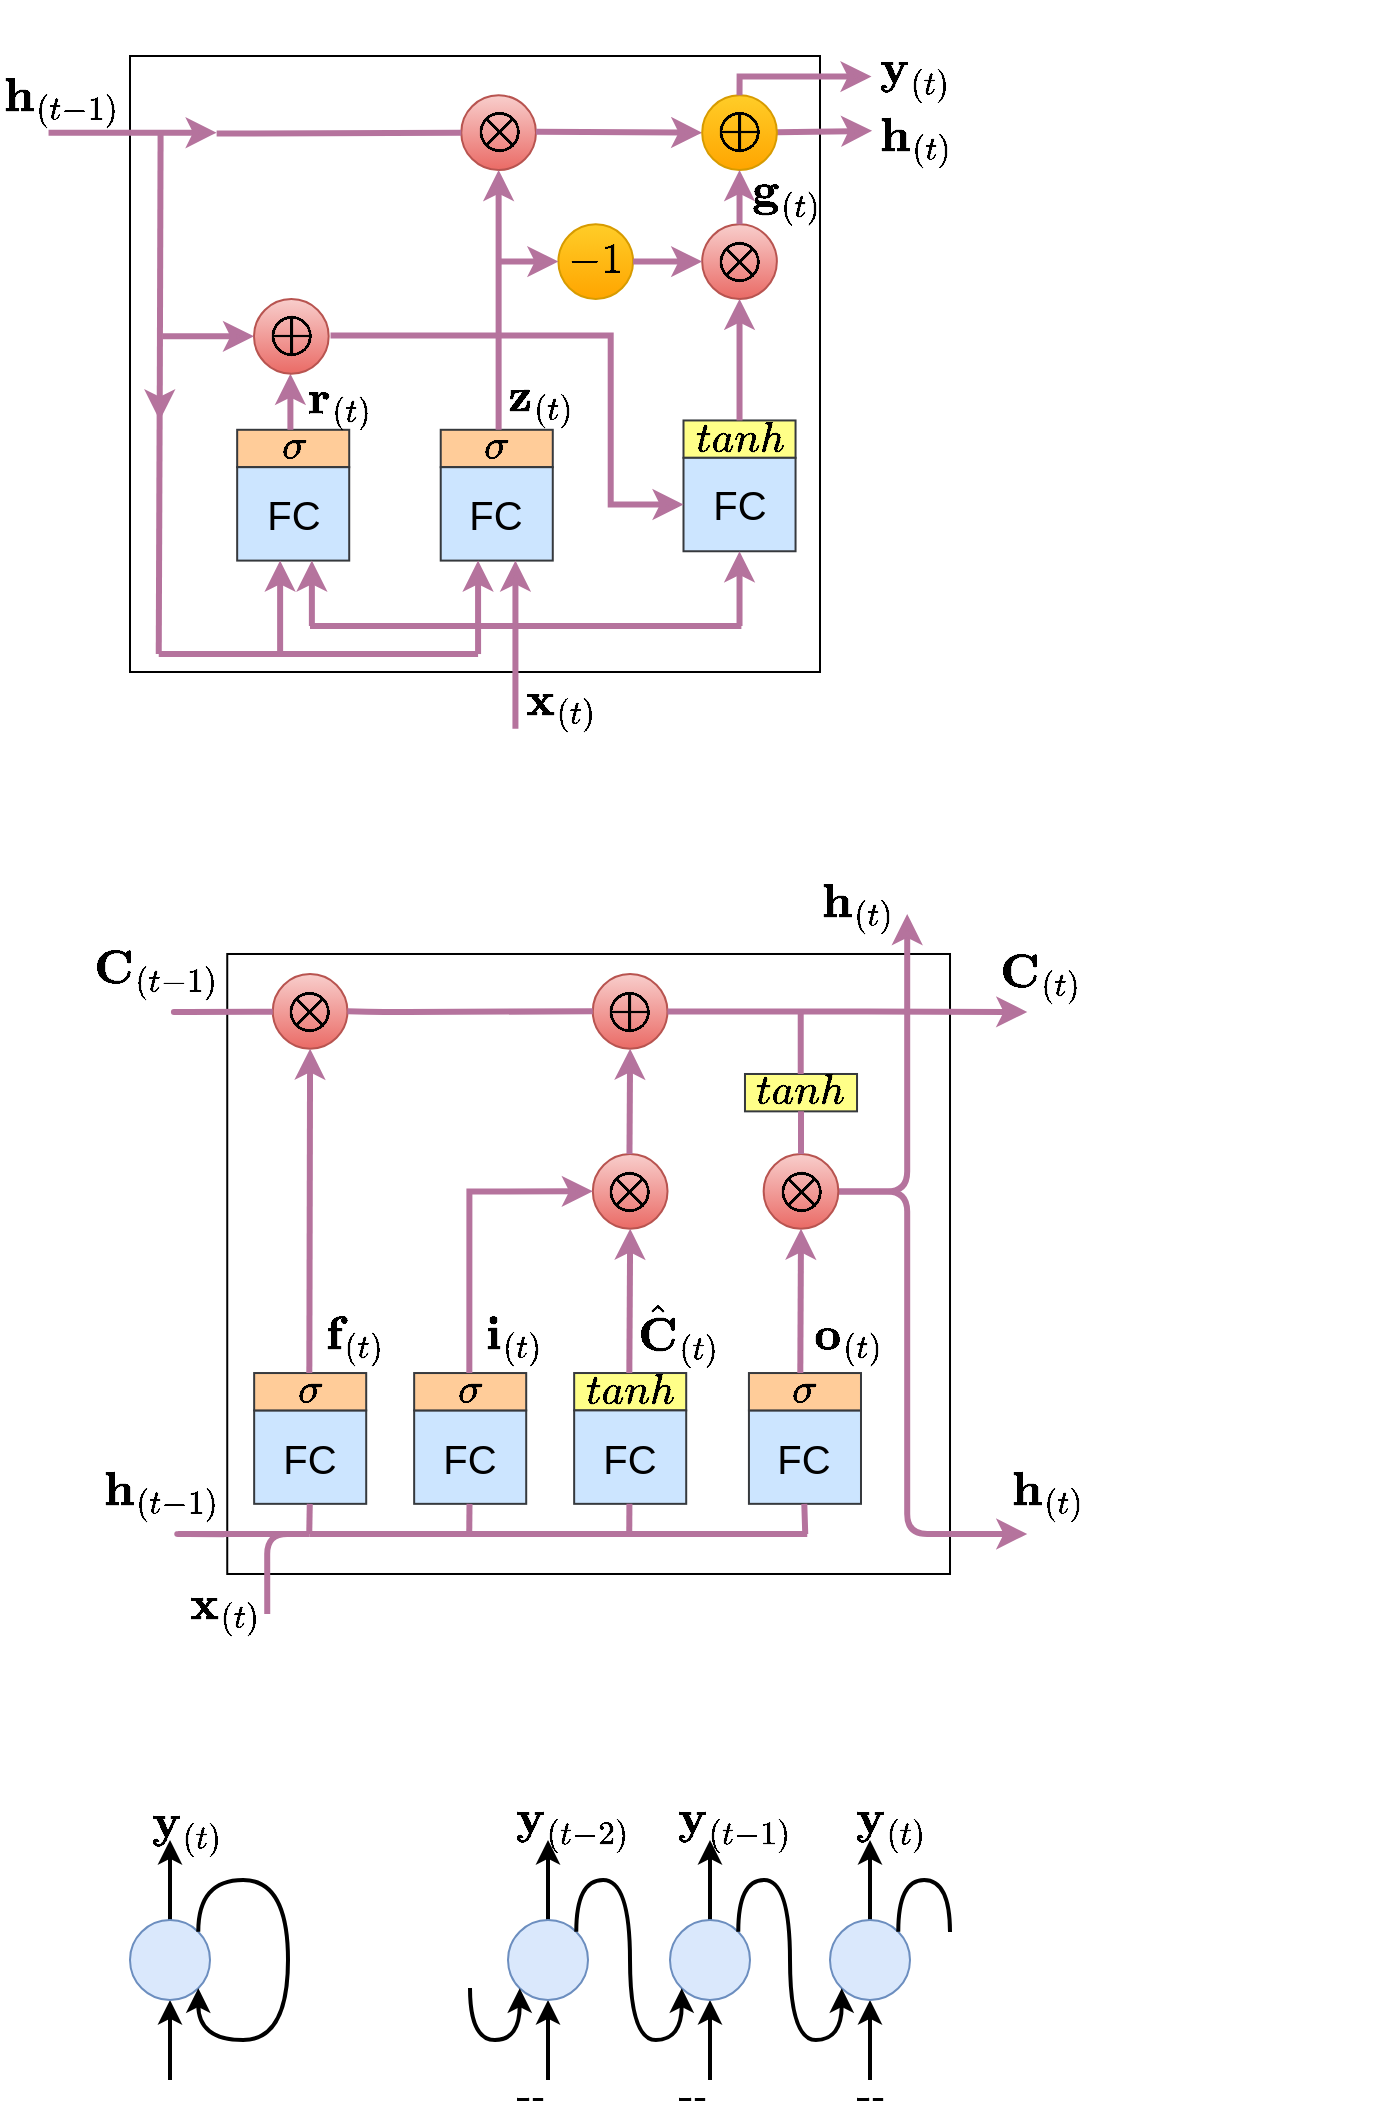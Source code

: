 <mxfile version="13.2.1" type="github">
  <diagram id="ed8038fc-ee7a-a30b-6c35-59c00f2fe141" name="Page-1">
    <mxGraphModel dx="1422" dy="794" grid="1" gridSize="10" guides="1" tooltips="1" connect="1" arrows="1" fold="1" page="1" pageScale="1" pageWidth="850" pageHeight="1400" background="#ffffff" math="1" shadow="0">
      <root>
        <mxCell id="0" />
        <mxCell id="1" parent="0" />
        <mxCell id="76" value="" style="group" parent="1" vertex="1" connectable="0">
          <mxGeometry x="5" width="606" height="370" as="geometry" />
        </mxCell>
        <mxCell id="75" value="" style="group" parent="76" vertex="1" connectable="0">
          <mxGeometry width="606" height="370" as="geometry" />
        </mxCell>
        <mxCell id="2" value="" style="rounded=0;whiteSpace=wrap;html=1;" parent="75" vertex="1">
          <mxGeometry x="65" y="28" width="345" height="308" as="geometry" />
        </mxCell>
        <mxCell id="3" value="&lt;font style=&quot;font-size: 18px&quot;&gt;$$-1$$&lt;/font&gt;" style="ellipse;whiteSpace=wrap;html=1;aspect=fixed;fillColor=#ffcd28;strokeColor=#d79b00;gradientColor=#ffa500;" parent="75" vertex="1">
          <mxGeometry x="279.19" y="112.121" width="37.35" height="37.35" as="geometry" />
        </mxCell>
        <mxCell id="4" value="" style="group" parent="75" vertex="1" connectable="0">
          <mxGeometry x="220.364" y="214.899" width="56.025" height="65.404" as="geometry" />
        </mxCell>
        <mxCell id="5" value="&lt;span&gt;&lt;font style=&quot;font-size: 18px&quot;&gt;$$\sigma$$&lt;/font&gt;&lt;/span&gt;" style="rounded=0;whiteSpace=wrap;html=1;fontSize=20;fillColor=#ffcc99;strokeColor=#36393d;" parent="4" vertex="1">
          <mxGeometry width="56.025" height="18.687" as="geometry" />
        </mxCell>
        <mxCell id="6" value="FC" style="rounded=0;whiteSpace=wrap;html=1;fontSize=20;fillColor=#cce5ff;strokeColor=#36393d;" parent="4" vertex="1">
          <mxGeometry y="18.687" width="56.025" height="46.717" as="geometry" />
        </mxCell>
        <mxCell id="7" value="" style="group" parent="75" vertex="1" connectable="0">
          <mxGeometry x="118.586" y="214.899" width="251.177" height="65.404" as="geometry" />
        </mxCell>
        <mxCell id="8" value="&lt;span&gt;&lt;font style=&quot;font-size: 18px&quot;&gt;$$\sigma$$&lt;/font&gt;&lt;/span&gt;" style="rounded=0;whiteSpace=wrap;html=1;fontSize=20;fillColor=#ffcc99;strokeColor=#36393d;" parent="7" vertex="1">
          <mxGeometry width="56.025" height="18.687" as="geometry" />
        </mxCell>
        <mxCell id="9" value="FC" style="rounded=0;whiteSpace=wrap;html=1;fontSize=20;fillColor=#cce5ff;strokeColor=#36393d;" parent="7" vertex="1">
          <mxGeometry y="18.687" width="56.025" height="46.717" as="geometry" />
        </mxCell>
        <mxCell id="28" value="" style="endArrow=classic;html=1;fontSize=20;strokeWidth=3;strokeColor=#B5739D;" parent="7" edge="1">
          <mxGeometry width="50" height="50" relative="1" as="geometry">
            <mxPoint x="26.612" as="sourcePoint" />
            <mxPoint x="26.612" y="-28.03" as="targetPoint" />
          </mxGeometry>
        </mxCell>
        <mxCell id="72" value="$$\textbf{r}_{(t)}$$" style="text;html=1;resizable=0;points=[];autosize=1;align=left;verticalAlign=top;spacingTop=-4;fontSize=20;" parent="7" vertex="1">
          <mxGeometry x="33.615" y="-49.52" width="230" height="30" as="geometry" />
        </mxCell>
        <mxCell id="10" value="$$\textbf{x}_{(t)}$$&lt;br&gt;" style="text;html=1;resizable=0;points=[];autosize=1;align=left;verticalAlign=top;spacingTop=-4;fontSize=20;" parent="75" vertex="1">
          <mxGeometry x="261.448" y="315.808" width="180" height="30" as="geometry" />
        </mxCell>
        <mxCell id="11" value="" style="group" parent="75" vertex="1" connectable="0">
          <mxGeometry x="341.75" y="210.227" width="56.025" height="65.404" as="geometry" />
        </mxCell>
        <mxCell id="12" value="&lt;font style=&quot;font-size: 18px&quot;&gt;&lt;span&gt;&lt;font style=&quot;font-size: 18px&quot;&gt;$$tanh$$&lt;/font&gt;&lt;/span&gt;&lt;/font&gt;" style="rounded=0;whiteSpace=wrap;html=1;fontSize=20;fillColor=#ffff88;strokeColor=#36393d;" parent="11" vertex="1">
          <mxGeometry width="56.025" height="18.687" as="geometry" />
        </mxCell>
        <mxCell id="13" value="FC" style="rounded=0;whiteSpace=wrap;html=1;fontSize=20;fillColor=#cce5ff;strokeColor=#36393d;" parent="11" vertex="1">
          <mxGeometry y="18.687" width="56.025" height="46.717" as="geometry" />
        </mxCell>
        <mxCell id="14" value="$$\textbf{h}_{(t-1)}$$&lt;br&gt;" style="text;html=1;resizable=0;points=[];autosize=1;align=left;verticalAlign=top;spacingTop=-4;fontSize=20;" parent="75" vertex="1">
          <mxGeometry y="14.015" width="200" height="30" as="geometry" />
        </mxCell>
        <mxCell id="15" value="$$\textbf{h}_{(t)}$$&lt;br&gt;" style="text;html=1;resizable=0;points=[];autosize=1;align=left;verticalAlign=top;spacingTop=-4;fontSize=20;" parent="75" vertex="1">
          <mxGeometry x="437.926" y="33.636" width="180" height="30" as="geometry" />
        </mxCell>
        <mxCell id="16" value="$$\textbf{y}_{(t)}$$&lt;br&gt;" style="text;html=1;resizable=0;points=[];autosize=1;align=left;verticalAlign=top;spacingTop=-4;fontSize=20;" parent="75" vertex="1">
          <mxGeometry x="437.926" width="180" height="30" as="geometry" />
        </mxCell>
        <mxCell id="17" value="" style="endArrow=classic;html=1;fontSize=20;strokeWidth=3;strokeColor=#B5739D;" parent="75" edge="1">
          <mxGeometry width="50" height="50" relative="1" as="geometry">
            <mxPoint x="239.039" y="327.02" as="sourcePoint" />
            <mxPoint x="239.039" y="280.303" as="targetPoint" />
          </mxGeometry>
        </mxCell>
        <mxCell id="18" value="" style="endArrow=classic;html=1;fontSize=20;strokeWidth=3;strokeColor=#B5739D;" parent="75" edge="1">
          <mxGeometry width="50" height="50" relative="1" as="geometry">
            <mxPoint x="257.713" y="364.394" as="sourcePoint" />
            <mxPoint x="257.713" y="280.303" as="targetPoint" />
          </mxGeometry>
        </mxCell>
        <mxCell id="20" value="" style="endArrow=none;html=1;fontSize=20;strokeWidth=3;strokeColor=#B5739D;endFill=0;" parent="75" edge="1">
          <mxGeometry width="50" height="50" relative="1" as="geometry">
            <mxPoint x="79.368" y="327.02" as="sourcePoint" />
            <mxPoint x="79.835" y="205.556" as="targetPoint" />
          </mxGeometry>
        </mxCell>
        <mxCell id="22" value="" style="endArrow=classic;html=1;fontSize=20;strokeWidth=3;strokeColor=#B5739D;" parent="75" edge="1">
          <mxGeometry width="50" height="50" relative="1" as="geometry">
            <mxPoint x="24.277" y="66.338" as="sourcePoint" />
            <mxPoint x="108.314" y="66.338" as="targetPoint" />
          </mxGeometry>
        </mxCell>
        <mxCell id="24" value="" style="endArrow=classic;html=1;fontSize=20;strokeWidth=3;strokeColor=#B5739D;" parent="75" edge="1">
          <mxGeometry width="50" height="50" relative="1" as="geometry">
            <mxPoint x="80.302" y="65.404" as="sourcePoint" />
            <mxPoint x="79.835" y="210.227" as="targetPoint" />
          </mxGeometry>
        </mxCell>
        <mxCell id="26" value="" style="endArrow=none;html=1;fontSize=20;strokeWidth=3;strokeColor=#B5739D;endFill=0;" parent="75" edge="1">
          <mxGeometry width="50" height="50" relative="1" as="geometry">
            <mxPoint x="239.039" y="327.02" as="sourcePoint" />
            <mxPoint x="79.368" y="327.02" as="targetPoint" />
          </mxGeometry>
        </mxCell>
        <mxCell id="29" value="$$\bigoplus$$" style="ellipse;whiteSpace=wrap;html=1;aspect=fixed;fillColor=#f8cecc;strokeColor=#b85450;gradientColor=#ea6b66;" parent="75" vertex="1">
          <mxGeometry x="126.989" y="149.495" width="37.35" height="37.35" as="geometry" />
        </mxCell>
        <mxCell id="30" value="$$\bigotimes$$" style="ellipse;whiteSpace=wrap;html=1;aspect=fixed;fillColor=#f8cecc;strokeColor=#b85450;gradientColor=#ea6b66;" parent="75" vertex="1">
          <mxGeometry x="230.635" y="47.652" width="37.35" height="37.35" as="geometry" />
        </mxCell>
        <mxCell id="31" value="" style="endArrow=none;html=1;fontSize=20;strokeWidth=3;strokeColor=#B5739D;endFill=0;exitX=0;exitY=0.5;" parent="75" source="30" edge="1">
          <mxGeometry width="50" height="50" relative="1" as="geometry">
            <mxPoint x="183.014" y="66.806" as="sourcePoint" />
            <mxPoint x="108.314" y="66.806" as="targetPoint" />
          </mxGeometry>
        </mxCell>
        <mxCell id="32" value="" style="endArrow=classic;html=1;fontSize=20;strokeWidth=3;strokeColor=#B5739D;entryX=0.5;entryY=1;" parent="75" target="30" edge="1">
          <mxGeometry width="50" height="50" relative="1" as="geometry">
            <mxPoint x="249.31" y="214.899" as="sourcePoint" />
            <mxPoint x="247.442" y="102.778" as="targetPoint" />
          </mxGeometry>
        </mxCell>
        <mxCell id="33" value="" style="endArrow=classic;html=1;fontSize=20;strokeWidth=3;strokeColor=#B5739D;entryX=0;entryY=0.5;" parent="75" target="34" edge="1">
          <mxGeometry width="50" height="50" relative="1" as="geometry">
            <mxPoint x="267.985" y="65.871" as="sourcePoint" />
            <mxPoint x="352.022" y="65.871" as="targetPoint" />
          </mxGeometry>
        </mxCell>
        <mxCell id="35" value="" style="endArrow=classic;html=1;fontSize=20;strokeWidth=3;strokeColor=#B5739D;" parent="75" edge="1">
          <mxGeometry width="50" height="50" relative="1" as="geometry">
            <mxPoint x="155.935" y="313.005" as="sourcePoint" />
            <mxPoint x="155.935" y="280.303" as="targetPoint" />
          </mxGeometry>
        </mxCell>
        <mxCell id="36" value="" style="endArrow=none;html=1;fontSize=20;strokeWidth=3;strokeColor=#B5739D;endFill=0;" parent="75" edge="1">
          <mxGeometry width="50" height="50" relative="1" as="geometry">
            <mxPoint x="257.713" y="313.005" as="sourcePoint" />
            <mxPoint x="155.002" y="313.005" as="targetPoint" />
          </mxGeometry>
        </mxCell>
        <mxCell id="37" value="" style="endArrow=classic;html=1;fontSize=20;strokeWidth=3;strokeColor=#B5739D;" parent="75" edge="1">
          <mxGeometry width="50" height="50" relative="1" as="geometry">
            <mxPoint x="140.062" y="327.02" as="sourcePoint" />
            <mxPoint x="140.062" y="280.303" as="targetPoint" />
          </mxGeometry>
        </mxCell>
        <mxCell id="38" value="$$\bigotimes$$" style="ellipse;whiteSpace=wrap;html=1;aspect=fixed;fillColor=#f8cecc;strokeColor=#b85450;gradientColor=#ea6b66;" parent="75" vertex="1">
          <mxGeometry x="351.088" y="112.121" width="37.35" height="37.35" as="geometry" />
        </mxCell>
        <mxCell id="39" value="" style="endArrow=classic;html=1;fontSize=20;strokeWidth=3;strokeColor=#B5739D;" parent="75" edge="1">
          <mxGeometry width="50" height="50" relative="1" as="geometry">
            <mxPoint x="316.539" y="130.808" as="sourcePoint" />
            <mxPoint x="351.088" y="130.808" as="targetPoint" />
          </mxGeometry>
        </mxCell>
        <mxCell id="40" value="" style="endArrow=classic;html=1;fontSize=20;strokeWidth=3;strokeColor=#B5739D;" parent="75" source="34" edge="1">
          <mxGeometry width="50" height="50" relative="1" as="geometry">
            <mxPoint x="388.438" y="65.404" as="sourcePoint" />
            <mxPoint x="436.059" y="65.404" as="targetPoint" />
          </mxGeometry>
        </mxCell>
        <mxCell id="41" value="" style="endArrow=classic;html=1;fontSize=20;strokeWidth=3;strokeColor=#B5739D;entryX=0;entryY=0.5;" parent="75" target="29" edge="1">
          <mxGeometry width="50" height="50" relative="1" as="geometry">
            <mxPoint x="81.236" y="168.182" as="sourcePoint" />
            <mxPoint x="165.273" y="148.561" as="targetPoint" />
          </mxGeometry>
        </mxCell>
        <mxCell id="57" value="" style="endArrow=classic;html=1;fontSize=20;strokeWidth=3;strokeColor=#B5739D;" parent="75" target="13" edge="1">
          <mxGeometry width="50" height="50" relative="1" as="geometry">
            <mxPoint x="369.763" y="313.005" as="sourcePoint" />
            <mxPoint x="369.763" y="214.899" as="targetPoint" />
          </mxGeometry>
        </mxCell>
        <mxCell id="58" value="" style="endArrow=none;html=1;fontSize=20;strokeWidth=3;strokeColor=#B5739D;endFill=0;" parent="75" edge="1">
          <mxGeometry width="50" height="50" relative="1" as="geometry">
            <mxPoint x="370.696" y="313.005" as="sourcePoint" />
            <mxPoint x="258.647" y="313.005" as="targetPoint" />
          </mxGeometry>
        </mxCell>
        <mxCell id="60" value="" style="endArrow=classic;html=1;fontSize=20;strokeWidth=3;strokeColor=#B5739D;entryX=0;entryY=0.5;rounded=0;edgeStyle=orthogonalEdgeStyle;" parent="75" target="13" edge="1">
          <mxGeometry width="50" height="50" relative="1" as="geometry">
            <mxPoint x="165.273" y="167.715" as="sourcePoint" />
            <mxPoint x="249.31" y="167.715" as="targetPoint" />
            <Array as="points">
              <mxPoint x="305.334" y="167.247" />
              <mxPoint x="305.334" y="252.273" />
            </Array>
          </mxGeometry>
        </mxCell>
        <mxCell id="34" value="$$\bigoplus$$" style="ellipse;whiteSpace=wrap;html=1;aspect=fixed;fillColor=#ffcd28;strokeColor=#d79b00;gradientColor=#ffa500;" parent="75" vertex="1">
          <mxGeometry x="351.088" y="47.652" width="37.35" height="37.35" as="geometry" />
        </mxCell>
        <mxCell id="62" value="" style="endArrow=classic;html=1;fontSize=20;strokeWidth=3;strokeColor=#B5739D;entryX=0;entryY=0.5;" parent="75" target="3" edge="1">
          <mxGeometry width="50" height="50" relative="1" as="geometry">
            <mxPoint x="248.376" y="130.808" as="sourcePoint" />
            <mxPoint x="276.388" y="130.808" as="targetPoint" />
          </mxGeometry>
        </mxCell>
        <mxCell id="67" value="" style="endArrow=classic;html=1;fontSize=20;strokeWidth=3;strokeColor=#B5739D;exitX=0.5;exitY=0;entryX=0.5;entryY=1;" parent="75" source="38" target="34" edge="1">
          <mxGeometry width="50" height="50" relative="1" as="geometry">
            <mxPoint x="368.829" y="112.121" as="sourcePoint" />
            <mxPoint x="368.829" y="74.747" as="targetPoint" />
          </mxGeometry>
        </mxCell>
        <mxCell id="64" value="" style="endArrow=classic;html=1;fontSize=20;strokeWidth=3;strokeColor=#B5739D;" parent="75" source="12" target="38" edge="1">
          <mxGeometry width="50" height="50" relative="1" as="geometry">
            <mxPoint x="369.763" y="148.561" as="sourcePoint" />
            <mxPoint x="369.763" y="115.859" as="targetPoint" />
          </mxGeometry>
        </mxCell>
        <mxCell id="71" value="" style="endArrow=classic;html=1;fontSize=20;strokeWidth=3;strokeColor=#B5739D;entryX=0;entryY=0.5;exitX=0.5;exitY=0;rounded=0;edgeStyle=orthogonalEdgeStyle;" parent="75" source="34" edge="1">
          <mxGeometry width="50" height="50" relative="1" as="geometry">
            <mxPoint x="352.955" y="37.841" as="sourcePoint" />
            <mxPoint x="435.747" y="38.308" as="targetPoint" />
            <Array as="points">
              <mxPoint x="369.763" y="38.308" />
            </Array>
          </mxGeometry>
        </mxCell>
        <mxCell id="73" value="$$\textbf{z}_{(t)}$$" style="text;html=1;resizable=0;points=[];autosize=1;align=left;verticalAlign=top;spacingTop=-4;fontSize=20;" parent="75" vertex="1">
          <mxGeometry x="252.111" y="164.444" width="230" height="30" as="geometry" />
        </mxCell>
        <mxCell id="74" value="$$\textbf{g}_{(t)}$$" style="text;html=1;resizable=0;points=[];autosize=1;align=left;verticalAlign=top;spacingTop=-4;fontSize=20;" parent="75" vertex="1">
          <mxGeometry x="374.1" y="61.141" width="230" height="30" as="geometry" />
        </mxCell>
        <mxCell id="Cc3evh5sIqs1l-FXxDVZ-203" value="" style="group" parent="1" vertex="1" connectable="0">
          <mxGeometry x="50.005" y="419.996" width="652.61" height="378.002" as="geometry" />
        </mxCell>
        <mxCell id="Cc3evh5sIqs1l-FXxDVZ-169" value="" style="rounded=0;whiteSpace=wrap;html=1;" parent="Cc3evh5sIqs1l-FXxDVZ-203" vertex="1">
          <mxGeometry x="68.62" y="57" width="361.38" height="310" as="geometry" />
        </mxCell>
        <mxCell id="Cc3evh5sIqs1l-FXxDVZ-133" value="FC" style="rounded=0;whiteSpace=wrap;html=1;fontSize=20;fillColor=#cce5ff;strokeColor=#36393d;" parent="Cc3evh5sIqs1l-FXxDVZ-203" vertex="1">
          <mxGeometry x="162.075" y="285.211" width="56.025" height="46.717" as="geometry" />
        </mxCell>
        <mxCell id="Cc3evh5sIqs1l-FXxDVZ-134" value="$$\textbf{i}_{(t)}$$" style="text;html=1;resizable=0;points=[];autosize=1;align=left;verticalAlign=top;spacingTop=-4;fontSize=20;" parent="Cc3evh5sIqs1l-FXxDVZ-203" vertex="1">
          <mxGeometry x="195.69" y="213.004" width="180" height="30" as="geometry" />
        </mxCell>
        <mxCell id="Cc3evh5sIqs1l-FXxDVZ-135" value="&lt;span&gt;&lt;font style=&quot;font-size: 18px&quot;&gt;$$\sigma$$&lt;/font&gt;&lt;/span&gt;" style="rounded=0;whiteSpace=wrap;html=1;fontSize=20;fillColor=#ffcc99;strokeColor=#36393d;" parent="Cc3evh5sIqs1l-FXxDVZ-203" vertex="1">
          <mxGeometry x="162.075" y="266.524" width="56.025" height="18.687" as="geometry" />
        </mxCell>
        <mxCell id="Cc3evh5sIqs1l-FXxDVZ-144" value="&lt;div&gt;$$\hat{\mathbf{C}}_{(t)}$$&lt;/div&gt;" style="text;html=1;resizable=0;points=[];autosize=1;align=left;verticalAlign=top;spacingTop=-4;fontSize=20;" parent="Cc3evh5sIqs1l-FXxDVZ-203" vertex="1">
          <mxGeometry x="271.91" y="207.004" width="240" height="30" as="geometry" />
        </mxCell>
        <mxCell id="Cc3evh5sIqs1l-FXxDVZ-150" value="$$\bigotimes$$" style="ellipse;whiteSpace=wrap;html=1;aspect=fixed;fillColor=#f8cecc;strokeColor=#b85450;gradientColor=#ea6b66;" parent="Cc3evh5sIqs1l-FXxDVZ-203" vertex="1">
          <mxGeometry x="251.41" y="157.005" width="37.35" height="37.35" as="geometry" />
        </mxCell>
        <mxCell id="Cc3evh5sIqs1l-FXxDVZ-151" value="$$\bigotimes$$" style="ellipse;whiteSpace=wrap;html=1;aspect=fixed;fillColor=#f8cecc;strokeColor=#b85450;gradientColor=#ea6b66;" parent="Cc3evh5sIqs1l-FXxDVZ-203" vertex="1">
          <mxGeometry x="91.37" y="67.005" width="37.35" height="37.35" as="geometry" />
        </mxCell>
        <mxCell id="Cc3evh5sIqs1l-FXxDVZ-190" style="edgeStyle=orthogonalEdgeStyle;rounded=1;orthogonalLoop=1;jettySize=auto;html=1;endArrow=classic;endFill=1;strokeColor=#B5739D;strokeWidth=3;" parent="Cc3evh5sIqs1l-FXxDVZ-203" source="Cc3evh5sIqs1l-FXxDVZ-152" edge="1">
          <mxGeometry relative="1" as="geometry">
            <mxPoint x="408.615" y="37.004" as="targetPoint" />
            <Array as="points">
              <mxPoint x="408.615" y="176.004" />
              <mxPoint x="408.615" y="37.004" />
            </Array>
          </mxGeometry>
        </mxCell>
        <mxCell id="Cc3evh5sIqs1l-FXxDVZ-193" style="edgeStyle=orthogonalEdgeStyle;rounded=1;orthogonalLoop=1;jettySize=auto;html=1;endArrow=classic;endFill=1;strokeColor=#B5739D;strokeWidth=3;" parent="Cc3evh5sIqs1l-FXxDVZ-203" source="Cc3evh5sIqs1l-FXxDVZ-152" edge="1">
          <mxGeometry relative="1" as="geometry">
            <mxPoint x="468.615" y="347.004" as="targetPoint" />
            <Array as="points">
              <mxPoint x="408.615" y="176.004" />
              <mxPoint x="408.615" y="347.004" />
            </Array>
          </mxGeometry>
        </mxCell>
        <mxCell id="Cc3evh5sIqs1l-FXxDVZ-152" value="$$\bigotimes$$" style="ellipse;whiteSpace=wrap;html=1;aspect=fixed;fillColor=#f8cecc;strokeColor=#b85450;gradientColor=#ea6b66;" parent="Cc3evh5sIqs1l-FXxDVZ-203" vertex="1">
          <mxGeometry x="336.82" y="157.005" width="37.35" height="37.35" as="geometry" />
        </mxCell>
        <mxCell id="Cc3evh5sIqs1l-FXxDVZ-126" value="FC" style="rounded=0;whiteSpace=wrap;html=1;fontSize=20;fillColor=#cce5ff;strokeColor=#36393d;" parent="Cc3evh5sIqs1l-FXxDVZ-203" vertex="1">
          <mxGeometry x="82.075" y="285.211" width="56.025" height="46.717" as="geometry" />
        </mxCell>
        <mxCell id="Cc3evh5sIqs1l-FXxDVZ-127" value="$$\textbf{f}_{(t)}$$" style="text;html=1;resizable=0;points=[];autosize=1;align=left;verticalAlign=top;spacingTop=-4;fontSize=20;" parent="Cc3evh5sIqs1l-FXxDVZ-203" vertex="1">
          <mxGeometry x="115.69" y="213.004" width="180" height="30" as="geometry" />
        </mxCell>
        <mxCell id="Cc3evh5sIqs1l-FXxDVZ-128" value="&lt;span&gt;&lt;font style=&quot;font-size: 18px&quot;&gt;$$\sigma$$&lt;/font&gt;&lt;/span&gt;" style="rounded=0;whiteSpace=wrap;html=1;fontSize=20;fillColor=#ffcc99;strokeColor=#36393d;" parent="Cc3evh5sIqs1l-FXxDVZ-203" vertex="1">
          <mxGeometry x="82.075" y="266.524" width="56.025" height="18.687" as="geometry" />
        </mxCell>
        <mxCell id="Cc3evh5sIqs1l-FXxDVZ-137" value="&lt;font style=&quot;font-size: 18px&quot;&gt;&lt;span&gt;&lt;font style=&quot;font-size: 18px&quot;&gt;$$tanh$$&lt;/font&gt;&lt;/span&gt;&lt;/font&gt;" style="rounded=0;whiteSpace=wrap;html=1;fontSize=20;fillColor=#ffff88;strokeColor=#36393d;" parent="Cc3evh5sIqs1l-FXxDVZ-203" vertex="1">
          <mxGeometry x="242.076" y="266.521" width="56.025" height="18.687" as="geometry" />
        </mxCell>
        <mxCell id="Cc3evh5sIqs1l-FXxDVZ-138" value="FC" style="rounded=0;whiteSpace=wrap;html=1;fontSize=20;fillColor=#cce5ff;strokeColor=#36393d;" parent="Cc3evh5sIqs1l-FXxDVZ-203" vertex="1">
          <mxGeometry x="242.076" y="285.208" width="56.025" height="46.717" as="geometry" />
        </mxCell>
        <mxCell id="Cc3evh5sIqs1l-FXxDVZ-147" value="FC" style="rounded=0;whiteSpace=wrap;html=1;fontSize=20;fillColor=#cce5ff;strokeColor=#36393d;" parent="Cc3evh5sIqs1l-FXxDVZ-203" vertex="1">
          <mxGeometry x="329.465" y="285.211" width="56.025" height="46.717" as="geometry" />
        </mxCell>
        <mxCell id="Cc3evh5sIqs1l-FXxDVZ-148" value="&lt;span&gt;&lt;font style=&quot;font-size: 18px&quot;&gt;$$\sigma$$&lt;/font&gt;&lt;/span&gt;" style="rounded=0;whiteSpace=wrap;html=1;fontSize=20;fillColor=#ffcc99;strokeColor=#36393d;" parent="Cc3evh5sIqs1l-FXxDVZ-203" vertex="1">
          <mxGeometry x="329.465" y="266.524" width="56.025" height="18.687" as="geometry" />
        </mxCell>
        <mxCell id="Cc3evh5sIqs1l-FXxDVZ-149" value="$$\textbf{o}_{(t)}$$" style="text;html=1;resizable=0;points=[];autosize=1;align=left;verticalAlign=top;spacingTop=-4;fontSize=20;" parent="Cc3evh5sIqs1l-FXxDVZ-203" vertex="1">
          <mxGeometry x="359.62" y="213.004" width="180" height="30" as="geometry" />
        </mxCell>
        <mxCell id="Cc3evh5sIqs1l-FXxDVZ-154" value="" style="endArrow=none;html=1;fontSize=20;strokeWidth=3;strokeColor=#B5739D;endFill=0;" parent="Cc3evh5sIqs1l-FXxDVZ-203" edge="1">
          <mxGeometry width="50" height="50" relative="1" as="geometry">
            <mxPoint x="358.615" y="347.004" as="sourcePoint" />
            <mxPoint x="109.885" y="347.004" as="targetPoint" />
          </mxGeometry>
        </mxCell>
        <mxCell id="Cc3evh5sIqs1l-FXxDVZ-158" value="" style="endArrow=classic;html=1;fontSize=20;strokeWidth=3;strokeColor=#B5739D;" parent="Cc3evh5sIqs1l-FXxDVZ-203" target="Cc3evh5sIqs1l-FXxDVZ-151" edge="1">
          <mxGeometry width="50" height="50" relative="1" as="geometry">
            <mxPoint x="109.667" y="266.524" as="sourcePoint" />
            <mxPoint x="109.667" y="219.807" as="targetPoint" />
          </mxGeometry>
        </mxCell>
        <mxCell id="Cc3evh5sIqs1l-FXxDVZ-159" value="" style="endArrow=classic;html=1;fontSize=20;strokeWidth=3;strokeColor=#B5739D;entryX=0;entryY=0.5;entryDx=0;entryDy=0;edgeStyle=orthogonalEdgeStyle;rounded=0;" parent="Cc3evh5sIqs1l-FXxDVZ-203" target="Cc3evh5sIqs1l-FXxDVZ-150" edge="1">
          <mxGeometry width="50" height="50" relative="1" as="geometry">
            <mxPoint x="189.667" y="266.524" as="sourcePoint" />
            <mxPoint x="189.667" y="219.807" as="targetPoint" />
            <Array as="points">
              <mxPoint x="190.075" y="176.004" />
            </Array>
          </mxGeometry>
        </mxCell>
        <mxCell id="Cc3evh5sIqs1l-FXxDVZ-160" value="" style="endArrow=none;html=1;fontSize=20;strokeWidth=3;strokeColor=#B5739D;edgeStyle=orthogonalEdgeStyle;endFill=0;" parent="Cc3evh5sIqs1l-FXxDVZ-203" edge="1">
          <mxGeometry width="50" height="50" relative="1" as="geometry">
            <mxPoint x="88.615" y="387.004" as="sourcePoint" />
            <mxPoint x="108.615" y="347.004" as="targetPoint" />
            <Array as="points">
              <mxPoint x="88.615" y="347.004" />
            </Array>
          </mxGeometry>
        </mxCell>
        <mxCell id="Cc3evh5sIqs1l-FXxDVZ-161" value="" style="endArrow=classic;html=1;fontSize=20;strokeWidth=3;strokeColor=#B5739D;entryX=0.5;entryY=1;entryDx=0;entryDy=0;" parent="Cc3evh5sIqs1l-FXxDVZ-203" target="Cc3evh5sIqs1l-FXxDVZ-152" edge="1">
          <mxGeometry width="50" height="50" relative="1" as="geometry">
            <mxPoint x="355.147" y="266.524" as="sourcePoint" />
            <mxPoint x="355.147" y="219.807" as="targetPoint" />
          </mxGeometry>
        </mxCell>
        <mxCell id="Cc3evh5sIqs1l-FXxDVZ-162" value="" style="endArrow=classic;html=1;fontSize=20;strokeWidth=3;strokeColor=#B5739D;entryX=0.5;entryY=1;entryDx=0;entryDy=0;" parent="Cc3evh5sIqs1l-FXxDVZ-203" target="Cc3evh5sIqs1l-FXxDVZ-150" edge="1">
          <mxGeometry width="50" height="50" relative="1" as="geometry">
            <mxPoint x="269.667" y="266.524" as="sourcePoint" />
            <mxPoint x="269.667" y="219.807" as="targetPoint" />
          </mxGeometry>
        </mxCell>
        <mxCell id="Cc3evh5sIqs1l-FXxDVZ-164" value="$$\bigoplus$$" style="ellipse;whiteSpace=wrap;html=1;aspect=fixed;fillColor=#f8cecc;strokeColor=#b85450;gradientColor=#ea6b66;" parent="Cc3evh5sIqs1l-FXxDVZ-203" vertex="1">
          <mxGeometry x="251.374" y="67.009" width="37.35" height="37.35" as="geometry" />
        </mxCell>
        <mxCell id="Cc3evh5sIqs1l-FXxDVZ-165" value="" style="endArrow=classic;html=1;fontSize=20;strokeWidth=3;strokeColor=#B5739D;" parent="Cc3evh5sIqs1l-FXxDVZ-203" target="Cc3evh5sIqs1l-FXxDVZ-164" edge="1">
          <mxGeometry width="50" height="50" relative="1" as="geometry">
            <mxPoint x="269.737" y="157.004" as="sourcePoint" />
            <mxPoint x="270.075" y="127.004" as="targetPoint" />
          </mxGeometry>
        </mxCell>
        <mxCell id="Cc3evh5sIqs1l-FXxDVZ-166" value="&lt;font style=&quot;font-size: 18px&quot;&gt;&lt;span&gt;&lt;font style=&quot;font-size: 18px&quot;&gt;$$tanh$$&lt;/font&gt;&lt;/span&gt;&lt;/font&gt;" style="rounded=0;whiteSpace=wrap;html=1;fontSize=20;fillColor=#ffff88;strokeColor=#36393d;" parent="Cc3evh5sIqs1l-FXxDVZ-203" vertex="1">
          <mxGeometry x="327.486" y="117.001" width="56.025" height="18.687" as="geometry" />
        </mxCell>
        <mxCell id="Cc3evh5sIqs1l-FXxDVZ-168" value="" style="endArrow=none;html=1;fontSize=20;strokeWidth=3;strokeColor=#B5739D;endFill=0;" parent="Cc3evh5sIqs1l-FXxDVZ-203" edge="1">
          <mxGeometry width="50" height="50" relative="1" as="geometry">
            <mxPoint x="48.615" y="86.004" as="sourcePoint" />
            <mxPoint x="91.365" y="85.884" as="targetPoint" />
            <Array as="points">
              <mxPoint x="38.615" y="86.004" />
            </Array>
          </mxGeometry>
        </mxCell>
        <mxCell id="Cc3evh5sIqs1l-FXxDVZ-170" value="" style="endArrow=none;html=1;fontSize=20;strokeWidth=3;strokeColor=#B5739D;endFill=0;" parent="Cc3evh5sIqs1l-FXxDVZ-203" edge="1">
          <mxGeometry width="50" height="50" relative="1" as="geometry">
            <mxPoint x="109.615" y="347.004" as="sourcePoint" />
            <mxPoint x="109.887" y="331.927" as="targetPoint" />
          </mxGeometry>
        </mxCell>
        <mxCell id="Cc3evh5sIqs1l-FXxDVZ-171" value="" style="endArrow=none;html=1;fontSize=20;strokeWidth=3;strokeColor=#B5739D;endFill=0;" parent="Cc3evh5sIqs1l-FXxDVZ-203" edge="1">
          <mxGeometry width="50" height="50" relative="1" as="geometry">
            <mxPoint x="189.615" y="347.004" as="sourcePoint" />
            <mxPoint x="189.747" y="331.927" as="targetPoint" />
          </mxGeometry>
        </mxCell>
        <mxCell id="Cc3evh5sIqs1l-FXxDVZ-172" value="" style="endArrow=none;html=1;fontSize=20;strokeWidth=3;strokeColor=#B5739D;endFill=0;" parent="Cc3evh5sIqs1l-FXxDVZ-203" edge="1">
          <mxGeometry width="50" height="50" relative="1" as="geometry">
            <mxPoint x="269.615" y="347.004" as="sourcePoint" />
            <mxPoint x="269.707" y="331.927" as="targetPoint" />
          </mxGeometry>
        </mxCell>
        <mxCell id="Cc3evh5sIqs1l-FXxDVZ-173" value="" style="endArrow=none;html=1;fontSize=20;strokeWidth=3;strokeColor=#B5739D;endFill=0;" parent="Cc3evh5sIqs1l-FXxDVZ-203" edge="1">
          <mxGeometry width="50" height="50" relative="1" as="geometry">
            <mxPoint x="357.615" y="347.004" as="sourcePoint" />
            <mxPoint x="357.137" y="331.927" as="targetPoint" />
          </mxGeometry>
        </mxCell>
        <mxCell id="Cc3evh5sIqs1l-FXxDVZ-174" value="" style="endArrow=none;html=1;fontSize=20;strokeWidth=3;strokeColor=#B5739D;endFill=0;" parent="Cc3evh5sIqs1l-FXxDVZ-203" edge="1">
          <mxGeometry width="50" height="50" relative="1" as="geometry">
            <mxPoint x="67.135" y="347.124" as="sourcePoint" />
            <mxPoint x="109.885" y="347.004" as="targetPoint" />
            <Array as="points">
              <mxPoint x="38.615" y="347.004" />
            </Array>
          </mxGeometry>
        </mxCell>
        <mxCell id="Cc3evh5sIqs1l-FXxDVZ-175" value="" style="endArrow=none;html=1;fontSize=20;strokeWidth=3;strokeColor=#B5739D;endFill=0;entryX=0;entryY=0.5;entryDx=0;entryDy=0;exitX=1;exitY=0.5;exitDx=0;exitDy=0;" parent="Cc3evh5sIqs1l-FXxDVZ-203" source="Cc3evh5sIqs1l-FXxDVZ-151" target="Cc3evh5sIqs1l-FXxDVZ-164" edge="1">
          <mxGeometry width="50" height="50" relative="1" as="geometry">
            <mxPoint x="155.615" y="86.004" as="sourcePoint" />
            <mxPoint x="198.295" y="85.344" as="targetPoint" />
            <Array as="points">
              <mxPoint x="148.615" y="86.004" />
            </Array>
          </mxGeometry>
        </mxCell>
        <mxCell id="Cc3evh5sIqs1l-FXxDVZ-177" value="" style="endArrow=none;html=1;fontSize=20;strokeWidth=3;strokeColor=#B5739D;endFill=0;entryX=0.5;entryY=1;entryDx=0;entryDy=0;" parent="Cc3evh5sIqs1l-FXxDVZ-203" source="Cc3evh5sIqs1l-FXxDVZ-152" target="Cc3evh5sIqs1l-FXxDVZ-166" edge="1">
          <mxGeometry width="50" height="50" relative="1" as="geometry">
            <mxPoint x="355.355" y="157.004" as="sourcePoint" />
            <mxPoint x="355.447" y="141.927" as="targetPoint" />
          </mxGeometry>
        </mxCell>
        <mxCell id="Cc3evh5sIqs1l-FXxDVZ-178" value="" style="endArrow=none;html=1;fontSize=20;strokeWidth=3;strokeColor=#B5739D;endFill=0;" parent="Cc3evh5sIqs1l-FXxDVZ-203" edge="1">
          <mxGeometry width="50" height="50" relative="1" as="geometry">
            <mxPoint x="355.355" y="117.004" as="sourcePoint" />
            <mxPoint x="355.355" y="87.004" as="targetPoint" />
          </mxGeometry>
        </mxCell>
        <mxCell id="Cc3evh5sIqs1l-FXxDVZ-192" style="edgeStyle=orthogonalEdgeStyle;rounded=1;orthogonalLoop=1;jettySize=auto;html=1;endArrow=classic;endFill=1;strokeColor=#B5739D;strokeWidth=3;" parent="Cc3evh5sIqs1l-FXxDVZ-203" source="Cc3evh5sIqs1l-FXxDVZ-164" edge="1">
          <mxGeometry relative="1" as="geometry">
            <mxPoint x="468.615" y="86.004" as="targetPoint" />
          </mxGeometry>
        </mxCell>
        <mxCell id="Cc3evh5sIqs1l-FXxDVZ-197" value="&lt;div&gt;$$\mathbf{C}_{(t-1)}$$&lt;/div&gt;" style="text;html=1;resizable=0;points=[];autosize=1;align=left;verticalAlign=top;spacingTop=-4;fontSize=20;" parent="Cc3evh5sIqs1l-FXxDVZ-203" vertex="1">
          <mxGeometry y="30.004" width="210" height="30" as="geometry" />
        </mxCell>
        <mxCell id="Cc3evh5sIqs1l-FXxDVZ-198" value="$$\textbf{h}_{(t-1)}$$&lt;br&gt;" style="text;html=1;resizable=0;points=[];autosize=1;align=left;verticalAlign=top;spacingTop=-4;fontSize=20;" parent="Cc3evh5sIqs1l-FXxDVZ-203" vertex="1">
          <mxGeometry x="4.995" y="291.209" width="200" height="30" as="geometry" />
        </mxCell>
        <mxCell id="Cc3evh5sIqs1l-FXxDVZ-199" value="$$\textbf{x}_{(t)}$$&lt;br&gt;" style="text;html=1;resizable=0;points=[];autosize=1;align=left;verticalAlign=top;spacingTop=-4;fontSize=20;" parent="Cc3evh5sIqs1l-FXxDVZ-203" vertex="1">
          <mxGeometry x="47.734" y="348.002" width="180" height="30" as="geometry" />
        </mxCell>
        <mxCell id="Cc3evh5sIqs1l-FXxDVZ-200" value="$$\textbf{h}_{(t)}$$&lt;br&gt;" style="text;html=1;resizable=0;points=[];autosize=1;align=left;verticalAlign=top;spacingTop=-4;fontSize=20;" parent="Cc3evh5sIqs1l-FXxDVZ-203" vertex="1">
          <mxGeometry x="363.641" y="-3" width="180" height="30" as="geometry" />
        </mxCell>
        <mxCell id="Cc3evh5sIqs1l-FXxDVZ-201" value="$$\textbf{h}_{(t)}$$&lt;br&gt;" style="text;html=1;resizable=0;points=[];autosize=1;align=left;verticalAlign=top;spacingTop=-4;fontSize=20;" parent="Cc3evh5sIqs1l-FXxDVZ-203" vertex="1">
          <mxGeometry x="458.611" y="291.21" width="180" height="30" as="geometry" />
        </mxCell>
        <mxCell id="Cc3evh5sIqs1l-FXxDVZ-202" value="&lt;div&gt;$$\mathbf{C}_{(t)}$$&lt;/div&gt;" style="text;html=1;resizable=0;points=[];autosize=1;align=left;verticalAlign=top;spacingTop=-4;fontSize=20;" parent="Cc3evh5sIqs1l-FXxDVZ-203" vertex="1">
          <mxGeometry x="452.61" y="32.004" width="200" height="30" as="geometry" />
        </mxCell>
        <mxCell id="OS7xf-LwyFkZB2C70pop-106" value="" style="group" vertex="1" connectable="0" parent="1">
          <mxGeometry x="240" y="874.998" width="370.998" height="173" as="geometry" />
        </mxCell>
        <mxCell id="OS7xf-LwyFkZB2C70pop-85" style="edgeStyle=orthogonalEdgeStyle;rounded=0;orthogonalLoop=1;jettySize=auto;html=1;strokeWidth=2;" edge="1" source="OS7xf-LwyFkZB2C70pop-87" parent="OS7xf-LwyFkZB2C70pop-106">
          <mxGeometry relative="1" as="geometry">
            <mxPoint x="39" y="45.002" as="targetPoint" />
          </mxGeometry>
        </mxCell>
        <mxCell id="OS7xf-LwyFkZB2C70pop-86" style="edgeStyle=orthogonalEdgeStyle;rounded=0;orthogonalLoop=1;jettySize=auto;html=1;exitX=0.5;exitY=1;exitDx=0;exitDy=0;strokeWidth=2;startArrow=classic;startFill=1;endArrow=none;endFill=0;" edge="1" source="OS7xf-LwyFkZB2C70pop-87" parent="OS7xf-LwyFkZB2C70pop-106">
          <mxGeometry relative="1" as="geometry">
            <mxPoint x="39" y="165.002" as="targetPoint" />
          </mxGeometry>
        </mxCell>
        <mxCell id="OS7xf-LwyFkZB2C70pop-87" value="" style="ellipse;whiteSpace=wrap;html=1;aspect=fixed;fillColor=#dae8fc;strokeColor=#6c8ebf;" vertex="1" parent="OS7xf-LwyFkZB2C70pop-106">
          <mxGeometry x="19" y="85.002" width="40" height="40" as="geometry" />
        </mxCell>
        <mxCell id="OS7xf-LwyFkZB2C70pop-88" value="$$\textbf{x}_{(t-2)}$$" style="text;html=1;resizable=0;points=[];autosize=1;align=left;verticalAlign=top;spacingTop=-4;fontSize=20;" vertex="1" parent="OS7xf-LwyFkZB2C70pop-106">
          <mxGeometry x="20.998" y="143" width="200" height="30" as="geometry" />
        </mxCell>
        <mxCell id="OS7xf-LwyFkZB2C70pop-89" value="$$\textbf{y}_{(t-2)}$$" style="text;html=1;resizable=0;points=[];autosize=1;align=left;verticalAlign=top;spacingTop=-4;fontSize=20;" vertex="1" parent="OS7xf-LwyFkZB2C70pop-106">
          <mxGeometry x="20.998" width="200" height="30" as="geometry" />
        </mxCell>
        <mxCell id="OS7xf-LwyFkZB2C70pop-90" style="edgeStyle=orthogonalEdgeStyle;rounded=0;orthogonalLoop=1;jettySize=auto;html=1;strokeWidth=2;" edge="1" source="OS7xf-LwyFkZB2C70pop-92" parent="OS7xf-LwyFkZB2C70pop-106">
          <mxGeometry relative="1" as="geometry">
            <mxPoint x="120" y="45.002" as="targetPoint" />
          </mxGeometry>
        </mxCell>
        <mxCell id="OS7xf-LwyFkZB2C70pop-91" style="edgeStyle=orthogonalEdgeStyle;rounded=0;orthogonalLoop=1;jettySize=auto;html=1;exitX=0.5;exitY=1;exitDx=0;exitDy=0;strokeWidth=2;startArrow=classic;startFill=1;endArrow=none;endFill=0;" edge="1" source="OS7xf-LwyFkZB2C70pop-92" parent="OS7xf-LwyFkZB2C70pop-106">
          <mxGeometry relative="1" as="geometry">
            <mxPoint x="120" y="165.002" as="targetPoint" />
          </mxGeometry>
        </mxCell>
        <mxCell id="OS7xf-LwyFkZB2C70pop-92" value="" style="ellipse;whiteSpace=wrap;html=1;aspect=fixed;fillColor=#dae8fc;strokeColor=#6c8ebf;" vertex="1" parent="OS7xf-LwyFkZB2C70pop-106">
          <mxGeometry x="100" y="85.002" width="40" height="40" as="geometry" />
        </mxCell>
        <mxCell id="OS7xf-LwyFkZB2C70pop-100" style="edgeStyle=orthogonalEdgeStyle;curved=1;rounded=0;orthogonalLoop=1;jettySize=auto;html=1;exitX=1;exitY=0;exitDx=0;exitDy=0;entryX=0;entryY=1;entryDx=0;entryDy=0;startArrow=none;startFill=0;endArrow=classic;endFill=1;strokeWidth=2;" edge="1" parent="OS7xf-LwyFkZB2C70pop-106" source="OS7xf-LwyFkZB2C70pop-87" target="OS7xf-LwyFkZB2C70pop-92">
          <mxGeometry relative="1" as="geometry">
            <Array as="points">
              <mxPoint x="53" y="65.002" />
              <mxPoint x="80" y="65.002" />
              <mxPoint x="80" y="145.002" />
              <mxPoint x="106" y="145.002" />
            </Array>
          </mxGeometry>
        </mxCell>
        <mxCell id="OS7xf-LwyFkZB2C70pop-93" value="$$\textbf{x}_{(t-1)}$$" style="text;html=1;resizable=0;points=[];autosize=1;align=left;verticalAlign=top;spacingTop=-4;fontSize=20;" vertex="1" parent="OS7xf-LwyFkZB2C70pop-106">
          <mxGeometry x="101.998" y="143" width="200" height="30" as="geometry" />
        </mxCell>
        <mxCell id="OS7xf-LwyFkZB2C70pop-94" value="$$\textbf{y}_{(t-1)}$$" style="text;html=1;resizable=0;points=[];autosize=1;align=left;verticalAlign=top;spacingTop=-4;fontSize=20;" vertex="1" parent="OS7xf-LwyFkZB2C70pop-106">
          <mxGeometry x="101.998" width="200" height="30" as="geometry" />
        </mxCell>
        <mxCell id="OS7xf-LwyFkZB2C70pop-95" style="edgeStyle=orthogonalEdgeStyle;rounded=0;orthogonalLoop=1;jettySize=auto;html=1;strokeWidth=2;" edge="1" source="OS7xf-LwyFkZB2C70pop-97" parent="OS7xf-LwyFkZB2C70pop-106">
          <mxGeometry relative="1" as="geometry">
            <mxPoint x="200" y="45.002" as="targetPoint" />
          </mxGeometry>
        </mxCell>
        <mxCell id="OS7xf-LwyFkZB2C70pop-96" style="edgeStyle=orthogonalEdgeStyle;rounded=0;orthogonalLoop=1;jettySize=auto;html=1;exitX=0.5;exitY=1;exitDx=0;exitDy=0;strokeWidth=2;startArrow=classic;startFill=1;endArrow=none;endFill=0;" edge="1" source="OS7xf-LwyFkZB2C70pop-97" parent="OS7xf-LwyFkZB2C70pop-106">
          <mxGeometry relative="1" as="geometry">
            <mxPoint x="200" y="165.002" as="targetPoint" />
          </mxGeometry>
        </mxCell>
        <mxCell id="OS7xf-LwyFkZB2C70pop-97" value="" style="ellipse;whiteSpace=wrap;html=1;aspect=fixed;fillColor=#dae8fc;strokeColor=#6c8ebf;" vertex="1" parent="OS7xf-LwyFkZB2C70pop-106">
          <mxGeometry x="180" y="85.002" width="40" height="40" as="geometry" />
        </mxCell>
        <mxCell id="OS7xf-LwyFkZB2C70pop-102" style="edgeStyle=orthogonalEdgeStyle;curved=1;rounded=0;orthogonalLoop=1;jettySize=auto;html=1;exitX=1;exitY=0;exitDx=0;exitDy=0;entryX=0;entryY=1;entryDx=0;entryDy=0;startArrow=none;startFill=0;endArrow=classic;endFill=1;strokeWidth=2;" edge="1" parent="OS7xf-LwyFkZB2C70pop-106" source="OS7xf-LwyFkZB2C70pop-92" target="OS7xf-LwyFkZB2C70pop-97">
          <mxGeometry relative="1" as="geometry">
            <Array as="points">
              <mxPoint x="134" y="65.002" />
              <mxPoint x="160" y="65.002" />
              <mxPoint x="160" y="145.002" />
              <mxPoint x="186" y="145.002" />
            </Array>
          </mxGeometry>
        </mxCell>
        <mxCell id="OS7xf-LwyFkZB2C70pop-98" value="$$\textbf{x}_{(t)}$$&lt;br&gt;" style="text;html=1;resizable=0;points=[];autosize=1;align=left;verticalAlign=top;spacingTop=-4;fontSize=20;" vertex="1" parent="OS7xf-LwyFkZB2C70pop-106">
          <mxGeometry x="190.998" y="143" width="180" height="30" as="geometry" />
        </mxCell>
        <mxCell id="OS7xf-LwyFkZB2C70pop-99" value="$$\textbf{y}_{(t)}$$" style="text;html=1;resizable=0;points=[];autosize=1;align=left;verticalAlign=top;spacingTop=-4;fontSize=20;" vertex="1" parent="OS7xf-LwyFkZB2C70pop-106">
          <mxGeometry x="190.998" width="180" height="30" as="geometry" />
        </mxCell>
        <mxCell id="OS7xf-LwyFkZB2C70pop-104" style="edgeStyle=orthogonalEdgeStyle;curved=1;rounded=0;orthogonalLoop=1;jettySize=auto;html=1;entryX=0;entryY=1;entryDx=0;entryDy=0;startArrow=none;startFill=0;endArrow=classic;endFill=1;strokeWidth=2;" edge="1" parent="OS7xf-LwyFkZB2C70pop-106" target="OS7xf-LwyFkZB2C70pop-87">
          <mxGeometry relative="1" as="geometry">
            <mxPoint y="119.002" as="sourcePoint" />
            <mxPoint x="18.998" y="119.144" as="targetPoint" />
            <Array as="points">
              <mxPoint y="145.002" />
              <mxPoint x="25" y="145.002" />
            </Array>
          </mxGeometry>
        </mxCell>
        <mxCell id="OS7xf-LwyFkZB2C70pop-105" style="edgeStyle=orthogonalEdgeStyle;curved=1;rounded=0;orthogonalLoop=1;jettySize=auto;html=1;exitX=1;exitY=0;exitDx=0;exitDy=0;startArrow=none;startFill=0;endArrow=none;endFill=0;strokeWidth=2;" edge="1" parent="OS7xf-LwyFkZB2C70pop-106" source="OS7xf-LwyFkZB2C70pop-97">
          <mxGeometry relative="1" as="geometry">
            <mxPoint x="221.052" y="90.86" as="sourcePoint" />
            <mxPoint x="240" y="91.002" as="targetPoint" />
            <Array as="points">
              <mxPoint x="214" y="65.002" />
              <mxPoint x="240" y="65.002" />
            </Array>
          </mxGeometry>
        </mxCell>
        <mxCell id="OS7xf-LwyFkZB2C70pop-107" value="" style="group" vertex="1" connectable="0" parent="1">
          <mxGeometry x="70" y="876.998" width="188.998" height="173" as="geometry" />
        </mxCell>
        <mxCell id="OS7xf-LwyFkZB2C70pop-78" style="edgeStyle=orthogonalEdgeStyle;rounded=0;orthogonalLoop=1;jettySize=auto;html=1;strokeWidth=2;" edge="1" parent="OS7xf-LwyFkZB2C70pop-107" source="OS7xf-LwyFkZB2C70pop-76">
          <mxGeometry relative="1" as="geometry">
            <mxPoint x="20" y="43.002" as="targetPoint" />
          </mxGeometry>
        </mxCell>
        <mxCell id="OS7xf-LwyFkZB2C70pop-80" style="edgeStyle=orthogonalEdgeStyle;rounded=0;orthogonalLoop=1;jettySize=auto;html=1;exitX=0.5;exitY=1;exitDx=0;exitDy=0;strokeWidth=2;startArrow=classic;startFill=1;endArrow=none;endFill=0;" edge="1" parent="OS7xf-LwyFkZB2C70pop-107" source="OS7xf-LwyFkZB2C70pop-76">
          <mxGeometry relative="1" as="geometry">
            <mxPoint x="20" y="163.002" as="targetPoint" />
          </mxGeometry>
        </mxCell>
        <mxCell id="OS7xf-LwyFkZB2C70pop-76" value="" style="ellipse;whiteSpace=wrap;html=1;aspect=fixed;fillColor=#dae8fc;strokeColor=#6c8ebf;" vertex="1" parent="OS7xf-LwyFkZB2C70pop-107">
          <mxGeometry y="83.002" width="40" height="40" as="geometry" />
        </mxCell>
        <mxCell id="OS7xf-LwyFkZB2C70pop-79" style="edgeStyle=orthogonalEdgeStyle;rounded=0;orthogonalLoop=1;jettySize=auto;html=1;exitX=1;exitY=0;exitDx=0;exitDy=0;entryX=1;entryY=1;entryDx=0;entryDy=0;strokeWidth=2;curved=1;" edge="1" parent="OS7xf-LwyFkZB2C70pop-107" source="OS7xf-LwyFkZB2C70pop-76" target="OS7xf-LwyFkZB2C70pop-76">
          <mxGeometry relative="1" as="geometry">
            <Array as="points">
              <mxPoint x="34" y="63.002" />
              <mxPoint x="79" y="63.002" />
              <mxPoint x="79" y="143.002" />
              <mxPoint x="34" y="143.002" />
            </Array>
          </mxGeometry>
        </mxCell>
        <mxCell id="OS7xf-LwyFkZB2C70pop-82" value="$$\textbf{x}_{(t)}$$&lt;br&gt;" style="text;html=1;resizable=0;points=[];autosize=1;align=left;verticalAlign=top;spacingTop=-4;fontSize=20;" vertex="1" parent="OS7xf-LwyFkZB2C70pop-107">
          <mxGeometry x="8.998" y="143" width="180" height="30" as="geometry" />
        </mxCell>
        <mxCell id="OS7xf-LwyFkZB2C70pop-83" value="$$\textbf{y}_{(t)}$$" style="text;html=1;resizable=0;points=[];autosize=1;align=left;verticalAlign=top;spacingTop=-4;fontSize=20;" vertex="1" parent="OS7xf-LwyFkZB2C70pop-107">
          <mxGeometry x="8.998" width="180" height="30" as="geometry" />
        </mxCell>
      </root>
    </mxGraphModel>
  </diagram>
</mxfile>
